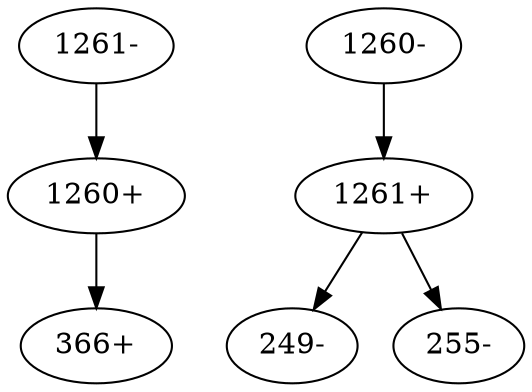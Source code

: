 digraph dist {
graph [k=96 s=1000 n=10]
"1260+" -> "366+" [d=-185 e=23.9 n=19]
"1260-" -> "1261+" [d=-397 e=20.0 n=27]
"1261+" -> "249-" [d=-201 e=32.9 n=10]
"1261+" -> "255-" [d=-188 e=22.7 n=21]
"1261-" -> "1260+" [d=-397 e=20.0 n=27]
}
